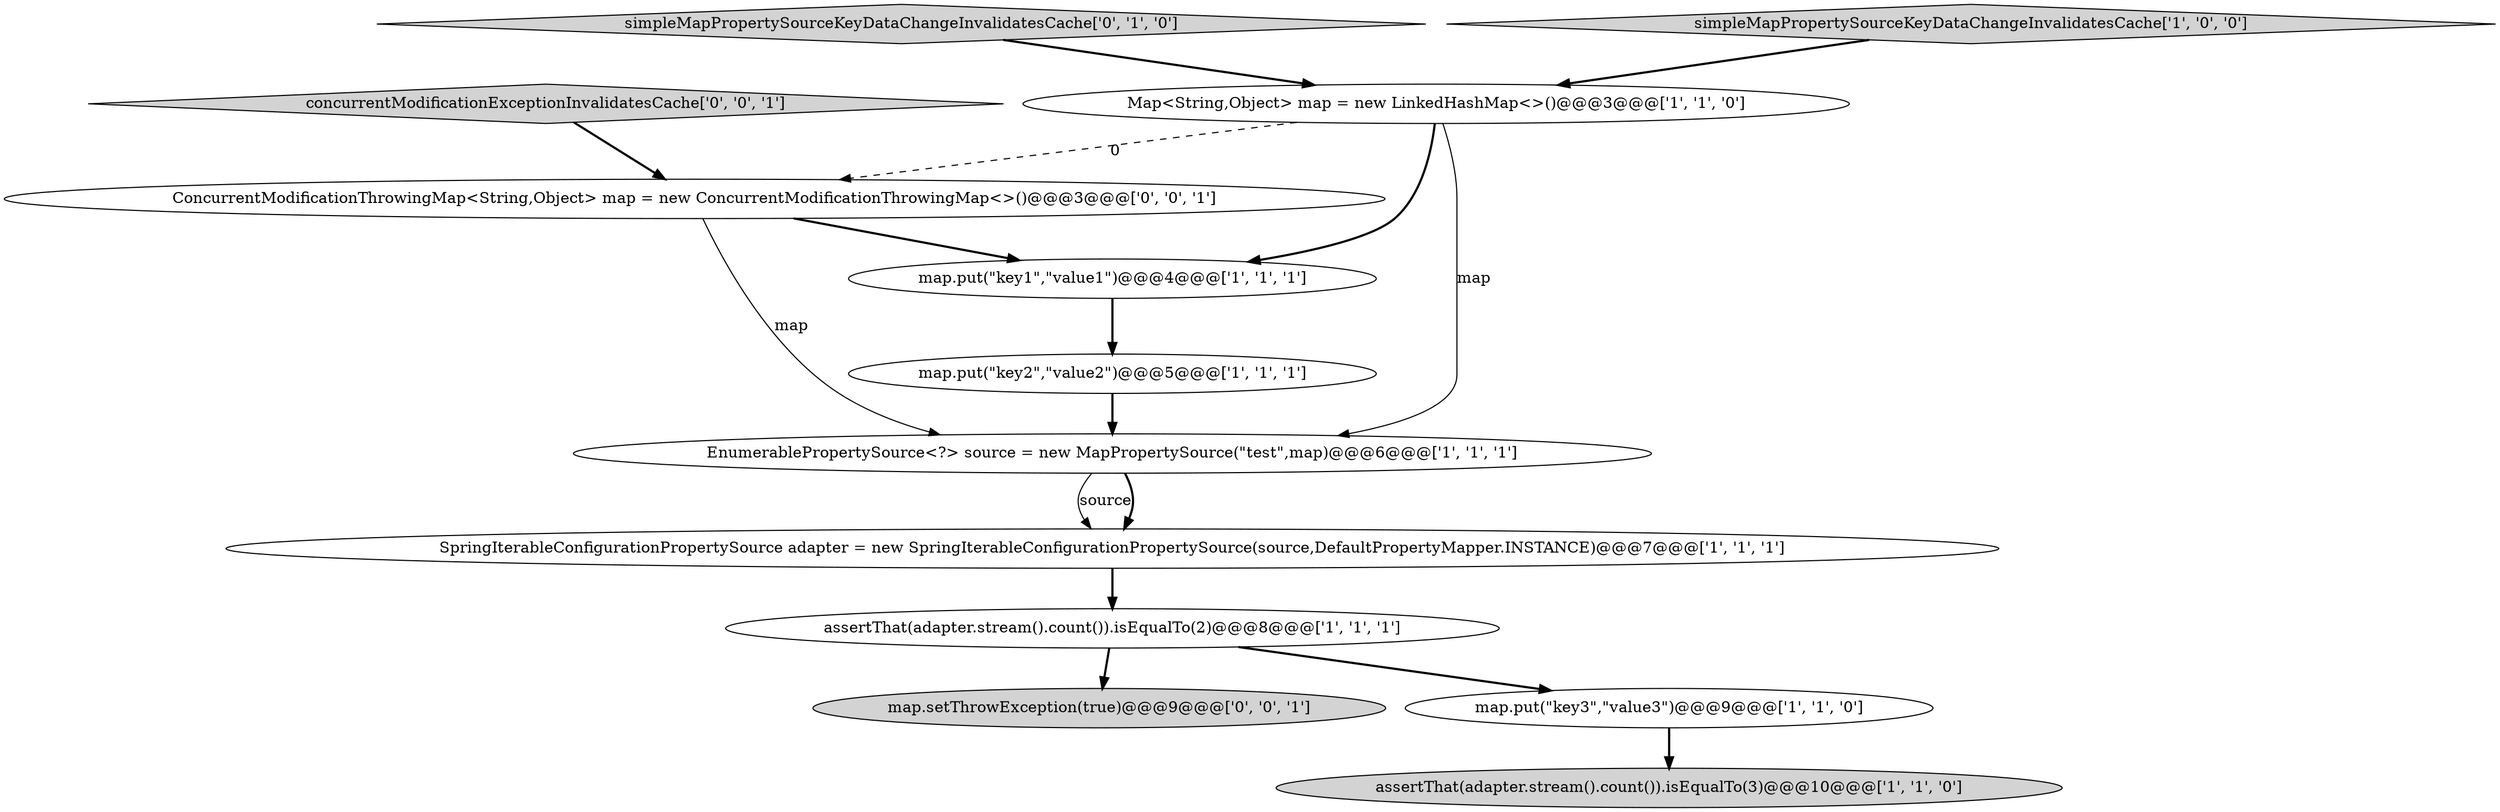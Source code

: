 digraph {
9 [style = filled, label = "simpleMapPropertySourceKeyDataChangeInvalidatesCache['0', '1', '0']", fillcolor = lightgray, shape = diamond image = "AAA0AAABBB2BBB"];
12 [style = filled, label = "ConcurrentModificationThrowingMap<String,Object> map = new ConcurrentModificationThrowingMap<>()@@@3@@@['0', '0', '1']", fillcolor = white, shape = ellipse image = "AAA0AAABBB3BBB"];
0 [style = filled, label = "map.put(\"key1\",\"value1\")@@@4@@@['1', '1', '1']", fillcolor = white, shape = ellipse image = "AAA0AAABBB1BBB"];
8 [style = filled, label = "simpleMapPropertySourceKeyDataChangeInvalidatesCache['1', '0', '0']", fillcolor = lightgray, shape = diamond image = "AAA0AAABBB1BBB"];
1 [style = filled, label = "assertThat(adapter.stream().count()).isEqualTo(2)@@@8@@@['1', '1', '1']", fillcolor = white, shape = ellipse image = "AAA0AAABBB1BBB"];
10 [style = filled, label = "map.setThrowException(true)@@@9@@@['0', '0', '1']", fillcolor = lightgray, shape = ellipse image = "AAA0AAABBB3BBB"];
6 [style = filled, label = "EnumerablePropertySource<?> source = new MapPropertySource(\"test\",map)@@@6@@@['1', '1', '1']", fillcolor = white, shape = ellipse image = "AAA0AAABBB1BBB"];
11 [style = filled, label = "concurrentModificationExceptionInvalidatesCache['0', '0', '1']", fillcolor = lightgray, shape = diamond image = "AAA0AAABBB3BBB"];
4 [style = filled, label = "assertThat(adapter.stream().count()).isEqualTo(3)@@@10@@@['1', '1', '0']", fillcolor = lightgray, shape = ellipse image = "AAA0AAABBB1BBB"];
7 [style = filled, label = "map.put(\"key3\",\"value3\")@@@9@@@['1', '1', '0']", fillcolor = white, shape = ellipse image = "AAA0AAABBB1BBB"];
5 [style = filled, label = "map.put(\"key2\",\"value2\")@@@5@@@['1', '1', '1']", fillcolor = white, shape = ellipse image = "AAA0AAABBB1BBB"];
3 [style = filled, label = "Map<String,Object> map = new LinkedHashMap<>()@@@3@@@['1', '1', '0']", fillcolor = white, shape = ellipse image = "AAA0AAABBB1BBB"];
2 [style = filled, label = "SpringIterableConfigurationPropertySource adapter = new SpringIterableConfigurationPropertySource(source,DefaultPropertyMapper.INSTANCE)@@@7@@@['1', '1', '1']", fillcolor = white, shape = ellipse image = "AAA0AAABBB1BBB"];
12->6 [style = solid, label="map"];
9->3 [style = bold, label=""];
11->12 [style = bold, label=""];
7->4 [style = bold, label=""];
5->6 [style = bold, label=""];
6->2 [style = solid, label="source"];
3->12 [style = dashed, label="0"];
1->10 [style = bold, label=""];
12->0 [style = bold, label=""];
1->7 [style = bold, label=""];
2->1 [style = bold, label=""];
3->0 [style = bold, label=""];
0->5 [style = bold, label=""];
8->3 [style = bold, label=""];
6->2 [style = bold, label=""];
3->6 [style = solid, label="map"];
}
